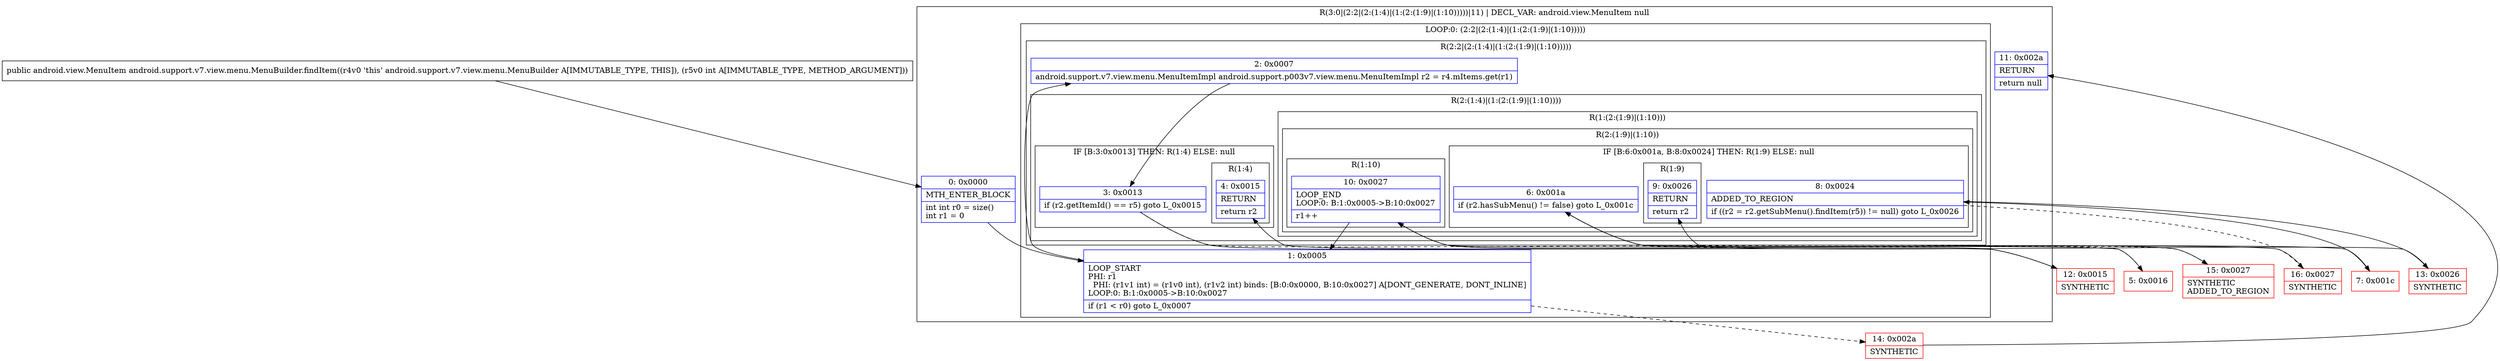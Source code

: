 digraph "CFG forandroid.support.v7.view.menu.MenuBuilder.findItem(I)Landroid\/view\/MenuItem;" {
subgraph cluster_Region_222796042 {
label = "R(3:0|(2:2|(2:(1:4)|(1:(2:(1:9)|(1:10)))))|11) | DECL_VAR: android.view.MenuItem null\l";
node [shape=record,color=blue];
Node_0 [shape=record,label="{0\:\ 0x0000|MTH_ENTER_BLOCK\l|int int r0 = size()\lint r1 = 0\l}"];
subgraph cluster_LoopRegion_1467352983 {
label = "LOOP:0: (2:2|(2:(1:4)|(1:(2:(1:9)|(1:10)))))";
node [shape=record,color=blue];
Node_1 [shape=record,label="{1\:\ 0x0005|LOOP_START\lPHI: r1 \l  PHI: (r1v1 int) = (r1v0 int), (r1v2 int) binds: [B:0:0x0000, B:10:0x0027] A[DONT_GENERATE, DONT_INLINE]\lLOOP:0: B:1:0x0005\-\>B:10:0x0027\l|if (r1 \< r0) goto L_0x0007\l}"];
subgraph cluster_Region_1096813119 {
label = "R(2:2|(2:(1:4)|(1:(2:(1:9)|(1:10)))))";
node [shape=record,color=blue];
Node_2 [shape=record,label="{2\:\ 0x0007|android.support.v7.view.menu.MenuItemImpl android.support.p003v7.view.menu.MenuItemImpl r2 = r4.mItems.get(r1)\l}"];
subgraph cluster_Region_1603798274 {
label = "R(2:(1:4)|(1:(2:(1:9)|(1:10))))";
node [shape=record,color=blue];
subgraph cluster_IfRegion_1885230288 {
label = "IF [B:3:0x0013] THEN: R(1:4) ELSE: null";
node [shape=record,color=blue];
Node_3 [shape=record,label="{3\:\ 0x0013|if (r2.getItemId() == r5) goto L_0x0015\l}"];
subgraph cluster_Region_393457651 {
label = "R(1:4)";
node [shape=record,color=blue];
Node_4 [shape=record,label="{4\:\ 0x0015|RETURN\l|return r2\l}"];
}
}
subgraph cluster_Region_1543089040 {
label = "R(1:(2:(1:9)|(1:10)))";
node [shape=record,color=blue];
subgraph cluster_Region_1247089944 {
label = "R(2:(1:9)|(1:10))";
node [shape=record,color=blue];
subgraph cluster_IfRegion_783175778 {
label = "IF [B:6:0x001a, B:8:0x0024] THEN: R(1:9) ELSE: null";
node [shape=record,color=blue];
Node_6 [shape=record,label="{6\:\ 0x001a|if (r2.hasSubMenu() != false) goto L_0x001c\l}"];
Node_8 [shape=record,label="{8\:\ 0x0024|ADDED_TO_REGION\l|if ((r2 = r2.getSubMenu().findItem(r5)) != null) goto L_0x0026\l}"];
subgraph cluster_Region_436535833 {
label = "R(1:9)";
node [shape=record,color=blue];
Node_9 [shape=record,label="{9\:\ 0x0026|RETURN\l|return r2\l}"];
}
}
subgraph cluster_Region_1680583142 {
label = "R(1:10)";
node [shape=record,color=blue];
Node_10 [shape=record,label="{10\:\ 0x0027|LOOP_END\lLOOP:0: B:1:0x0005\-\>B:10:0x0027\l|r1++\l}"];
}
}
}
}
}
}
Node_11 [shape=record,label="{11\:\ 0x002a|RETURN\l|return null\l}"];
}
Node_5 [shape=record,color=red,label="{5\:\ 0x0016}"];
Node_7 [shape=record,color=red,label="{7\:\ 0x001c}"];
Node_12 [shape=record,color=red,label="{12\:\ 0x0015|SYNTHETIC\l}"];
Node_13 [shape=record,color=red,label="{13\:\ 0x0026|SYNTHETIC\l}"];
Node_14 [shape=record,color=red,label="{14\:\ 0x002a|SYNTHETIC\l}"];
Node_15 [shape=record,color=red,label="{15\:\ 0x0027|SYNTHETIC\lADDED_TO_REGION\l}"];
Node_16 [shape=record,color=red,label="{16\:\ 0x0027|SYNTHETIC\l}"];
MethodNode[shape=record,label="{public android.view.MenuItem android.support.v7.view.menu.MenuBuilder.findItem((r4v0 'this' android.support.v7.view.menu.MenuBuilder A[IMMUTABLE_TYPE, THIS]), (r5v0 int A[IMMUTABLE_TYPE, METHOD_ARGUMENT])) }"];
MethodNode -> Node_0;
Node_0 -> Node_1;
Node_1 -> Node_2;
Node_1 -> Node_14[style=dashed];
Node_2 -> Node_3;
Node_3 -> Node_5[style=dashed];
Node_3 -> Node_12;
Node_6 -> Node_7;
Node_6 -> Node_15[style=dashed];
Node_8 -> Node_13;
Node_8 -> Node_16[style=dashed];
Node_10 -> Node_1;
Node_5 -> Node_6;
Node_7 -> Node_8;
Node_12 -> Node_4;
Node_13 -> Node_9;
Node_14 -> Node_11;
Node_15 -> Node_10;
Node_16 -> Node_10;
}

